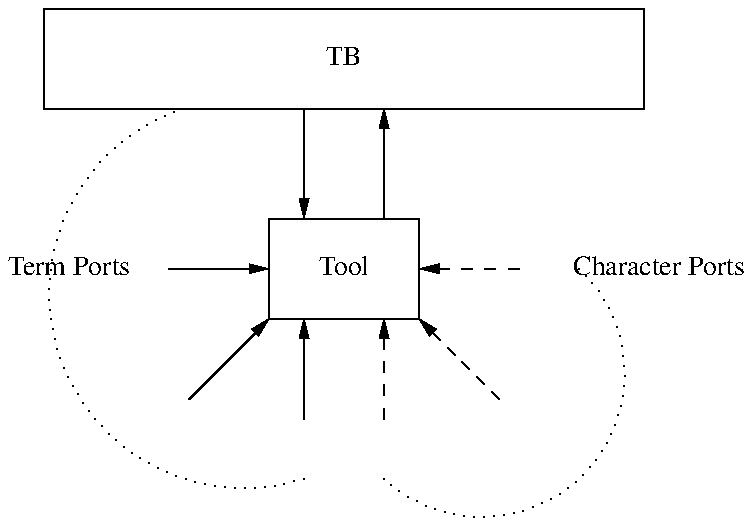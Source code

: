 .PS
dw = 0.2i
Bus: box "\TB" wid 3

Tool: box "Tool" at Bus.s + (0, -4*dw)
arrow -> from Bus.s +(-dw,0) to Tool.n +(-dw,0)
arrow <- from Bus.s +(dw,0) to Tool.n +(dw,0)

arrow left <- from Tool.w
arrow -> from Tool.sw +(-2*dw,-2*dw) to Tool.sw
arrow down <- from Tool.s +(-dw,0)

arc from Bus.s +(-4*dw,0) to Tool.s+(-dw,-4*dw) dotted
"Term Ports" at Tool.w+(-5*dw,0)

arrow down <- from Tool.s +(dw,0) dashed
arrow -> from Tool.se +(2*dw,-2*dw) to Tool.se dashed
arrow right <- from Tool.e dashed

arc from Tool.s+(dw,-4*dw) to Tool.e+(4*dw,0) dotted
"Character Ports" at Tool.e+(6*dw,0)
.PE

